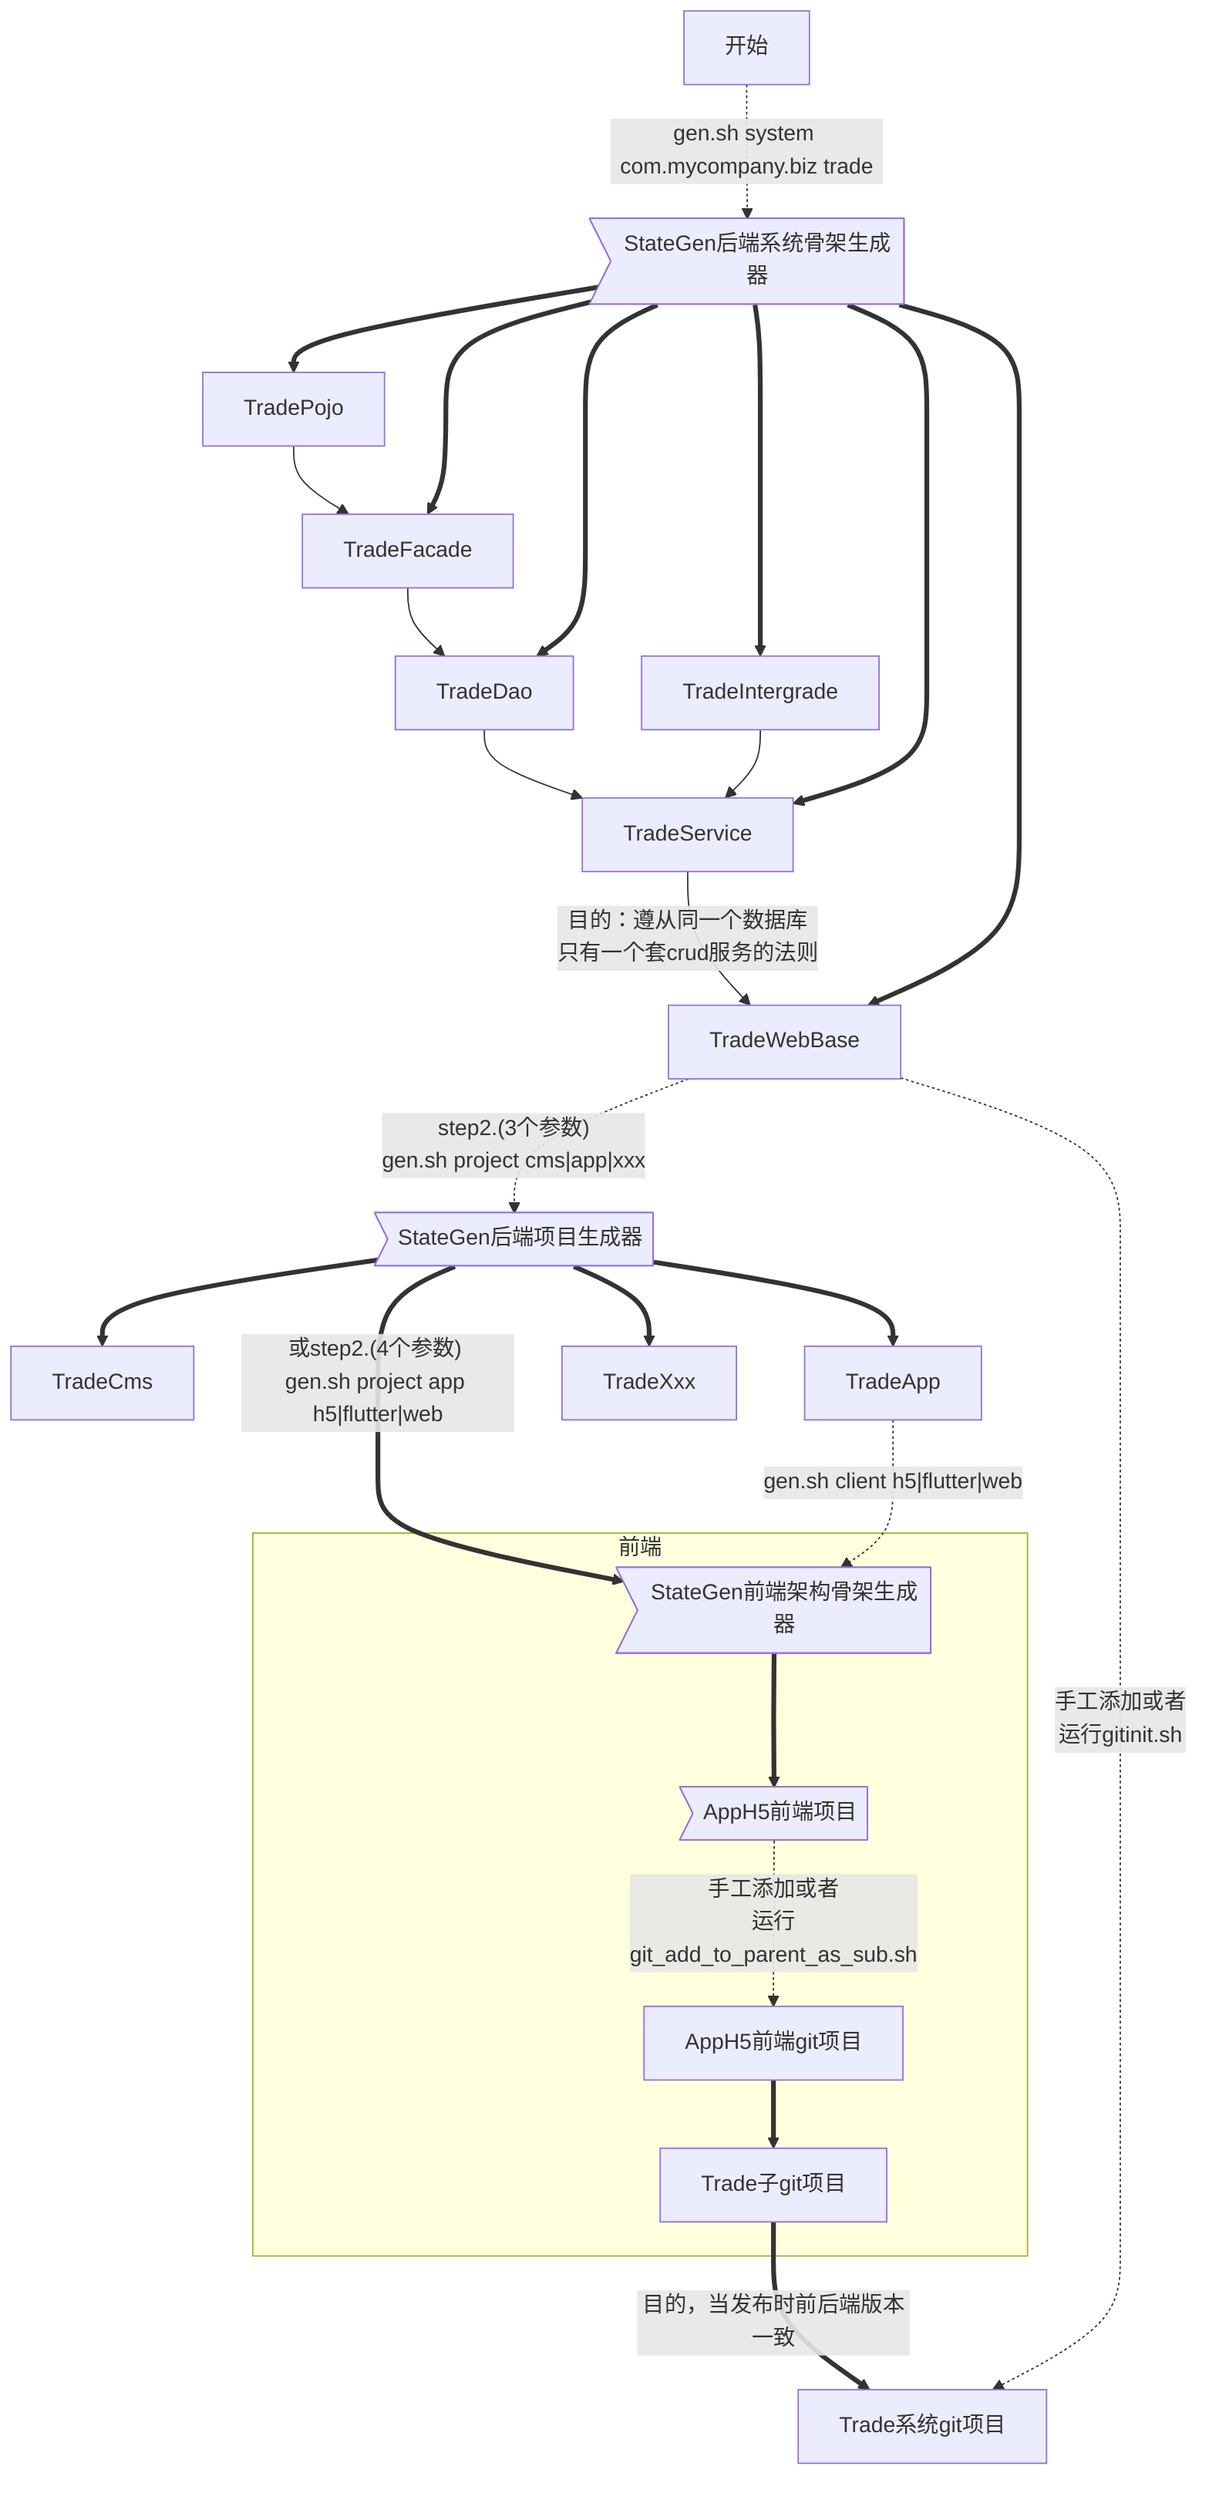 graph TB
开始-."gen.sh system com.mycompany.biz trade".->systemGen
systemGen==>TradePojo
systemGen==>TradeFacade
systemGen==>TradeIntergrade
systemGen==>TradeDao
systemGen==>TradeService
systemGen==>TradeWebBase
TradePojo-->TradeFacade
TradeFacade-->TradeDao
TradeIntergrade-->TradeService
TradeDao-->TradeService
TradeService--"目的：遵从同一个数据库<br>只有一个套crud服务的法则"-->TradeWebBase
TradeWebBase-."step2.(3个参数) <br>gen.sh project cms|app|xxx".->projectGen
projectGen==>TradeCms
projectGen==>TradeApp
projectGen==>TradeXxx
TradeApp-."gen.sh client h5|flutter|web".->clientGen
projectGen=="或step2.(4个参数) <br>gen.sh project app h5|flutter|web"==>clientGen
TradeWebBase-."手工添加或者<br>运行gitinit.sh".->tradeGit
subgraph 前端   
    clientGen==>AppH5Front
    AppH5Front-."手工添加或者<br>运行git_add_to_parent_as_sub.sh".->AppH5FrontGit
    AppH5FrontGit==>tradeSubGit
end

tradeSubGit=="目的，当发布时前后端版本一致"==>tradeGit

systemGen>"StateGen后端系统骨架生成器"]
projectGen>"StateGen后端项目生成器"]
clientGen>"StateGen前端架构骨架生成器"]
AppH5Front>"AppH5前端项目"]
tradeGit[Trade系统git项目]
AppH5FrontGit[AppH5前端git项目]
tradeSubGit[Trade子git项目]